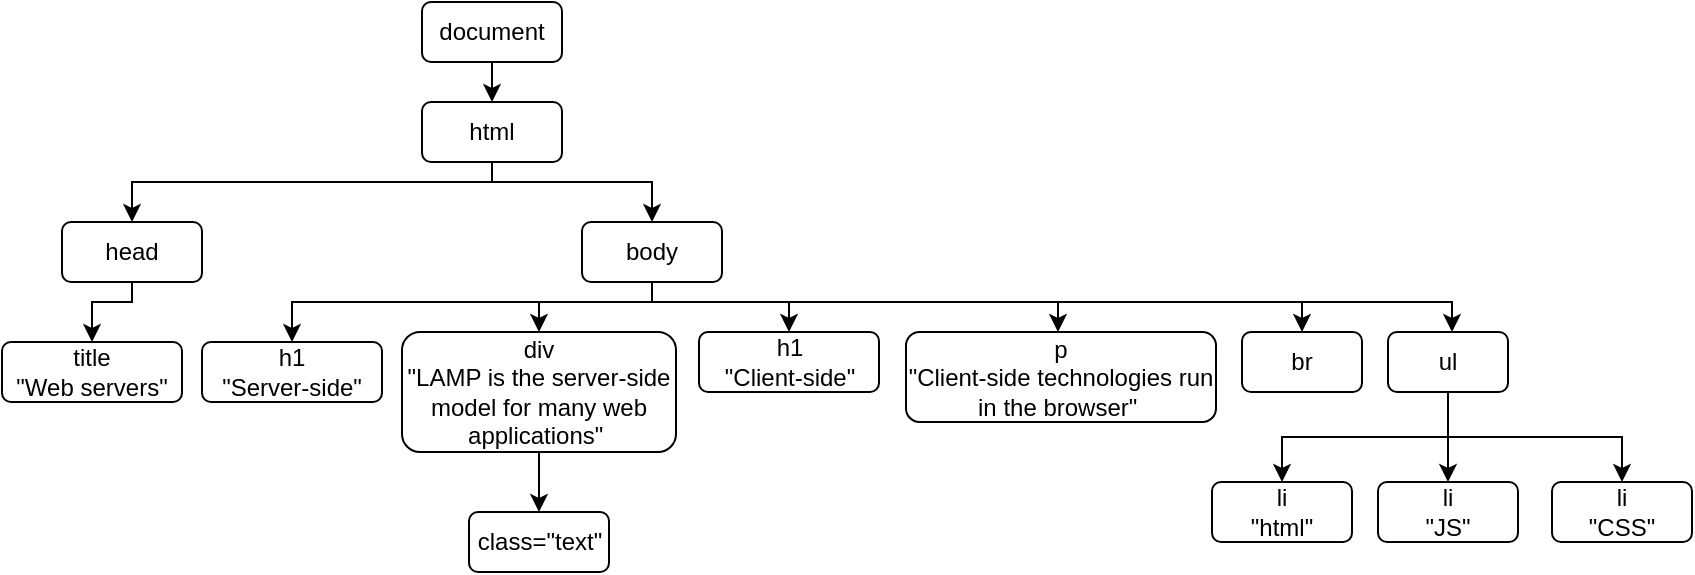 <mxfile version="12.1.3" type="github" pages="1">
  <diagram id="7iYxX20V9NYHFFovucrL" name="Page-1">
    <mxGraphModel dx="522" dy="368" grid="1" gridSize="10" guides="1" tooltips="1" connect="1" arrows="1" fold="1" page="1" pageScale="1" pageWidth="850" pageHeight="1100" math="0" shadow="0">
      <root>
        <mxCell id="0"/>
        <mxCell id="1" parent="0"/>
        <mxCell id="UbelD7YlK1ilenWH16iY-14" style="edgeStyle=orthogonalEdgeStyle;rounded=0;orthogonalLoop=1;jettySize=auto;html=1;exitX=0.5;exitY=1;exitDx=0;exitDy=0;entryX=0.5;entryY=0;entryDx=0;entryDy=0;" edge="1" parent="1" source="UbelD7YlK1ilenWH16iY-1" target="UbelD7YlK1ilenWH16iY-2">
          <mxGeometry relative="1" as="geometry"/>
        </mxCell>
        <mxCell id="UbelD7YlK1ilenWH16iY-1" value="document" style="rounded=1;whiteSpace=wrap;html=1;" vertex="1" parent="1">
          <mxGeometry x="210" y="40" width="70" height="30" as="geometry"/>
        </mxCell>
        <mxCell id="UbelD7YlK1ilenWH16iY-9" style="edgeStyle=orthogonalEdgeStyle;rounded=0;orthogonalLoop=1;jettySize=auto;html=1;exitX=0.5;exitY=1;exitDx=0;exitDy=0;entryX=0.5;entryY=0;entryDx=0;entryDy=0;" edge="1" parent="1" source="UbelD7YlK1ilenWH16iY-2" target="UbelD7YlK1ilenWH16iY-3">
          <mxGeometry relative="1" as="geometry">
            <Array as="points">
              <mxPoint x="245" y="130"/>
              <mxPoint x="65" y="130"/>
            </Array>
          </mxGeometry>
        </mxCell>
        <mxCell id="UbelD7YlK1ilenWH16iY-13" style="edgeStyle=orthogonalEdgeStyle;rounded=0;orthogonalLoop=1;jettySize=auto;html=1;exitX=0.5;exitY=1;exitDx=0;exitDy=0;entryX=0.5;entryY=0;entryDx=0;entryDy=0;" edge="1" parent="1" source="UbelD7YlK1ilenWH16iY-2" target="UbelD7YlK1ilenWH16iY-4">
          <mxGeometry relative="1" as="geometry">
            <Array as="points">
              <mxPoint x="245" y="130"/>
              <mxPoint x="325" y="130"/>
            </Array>
          </mxGeometry>
        </mxCell>
        <mxCell id="UbelD7YlK1ilenWH16iY-2" value="html" style="rounded=1;whiteSpace=wrap;html=1;" vertex="1" parent="1">
          <mxGeometry x="210" y="90" width="70" height="30" as="geometry"/>
        </mxCell>
        <mxCell id="UbelD7YlK1ilenWH16iY-7" style="edgeStyle=orthogonalEdgeStyle;rounded=0;orthogonalLoop=1;jettySize=auto;html=1;exitX=0.5;exitY=1;exitDx=0;exitDy=0;entryX=0.5;entryY=0;entryDx=0;entryDy=0;" edge="1" parent="1" source="UbelD7YlK1ilenWH16iY-3" target="UbelD7YlK1ilenWH16iY-5">
          <mxGeometry relative="1" as="geometry">
            <Array as="points">
              <mxPoint x="65" y="190"/>
              <mxPoint x="45" y="190"/>
            </Array>
          </mxGeometry>
        </mxCell>
        <mxCell id="UbelD7YlK1ilenWH16iY-3" value="head" style="rounded=1;whiteSpace=wrap;html=1;" vertex="1" parent="1">
          <mxGeometry x="30" y="150" width="70" height="30" as="geometry"/>
        </mxCell>
        <mxCell id="UbelD7YlK1ilenWH16iY-17" style="edgeStyle=orthogonalEdgeStyle;rounded=0;orthogonalLoop=1;jettySize=auto;html=1;exitX=0.5;exitY=1;exitDx=0;exitDy=0;entryX=0.5;entryY=0;entryDx=0;entryDy=0;" edge="1" parent="1" source="UbelD7YlK1ilenWH16iY-4" target="UbelD7YlK1ilenWH16iY-6">
          <mxGeometry relative="1" as="geometry">
            <Array as="points">
              <mxPoint x="325" y="190"/>
              <mxPoint x="145" y="190"/>
            </Array>
          </mxGeometry>
        </mxCell>
        <mxCell id="UbelD7YlK1ilenWH16iY-18" style="edgeStyle=orthogonalEdgeStyle;rounded=0;orthogonalLoop=1;jettySize=auto;html=1;exitX=0.5;exitY=1;exitDx=0;exitDy=0;entryX=0.5;entryY=0;entryDx=0;entryDy=0;" edge="1" parent="1" source="UbelD7YlK1ilenWH16iY-4" target="UbelD7YlK1ilenWH16iY-15">
          <mxGeometry relative="1" as="geometry">
            <Array as="points">
              <mxPoint x="325" y="190"/>
              <mxPoint x="394" y="190"/>
            </Array>
          </mxGeometry>
        </mxCell>
        <mxCell id="UbelD7YlK1ilenWH16iY-53" style="edgeStyle=orthogonalEdgeStyle;rounded=0;orthogonalLoop=1;jettySize=auto;html=1;exitX=0.5;exitY=1;exitDx=0;exitDy=0;" edge="1" parent="1" source="UbelD7YlK1ilenWH16iY-4" target="UbelD7YlK1ilenWH16iY-38">
          <mxGeometry relative="1" as="geometry">
            <Array as="points">
              <mxPoint x="325" y="190"/>
              <mxPoint x="528" y="190"/>
            </Array>
          </mxGeometry>
        </mxCell>
        <mxCell id="UbelD7YlK1ilenWH16iY-55" style="edgeStyle=orthogonalEdgeStyle;rounded=0;orthogonalLoop=1;jettySize=auto;html=1;exitX=0.5;exitY=1;exitDx=0;exitDy=0;entryX=0.5;entryY=0;entryDx=0;entryDy=0;" edge="1" parent="1" source="UbelD7YlK1ilenWH16iY-4" target="UbelD7YlK1ilenWH16iY-39">
          <mxGeometry relative="1" as="geometry">
            <Array as="points">
              <mxPoint x="325" y="190"/>
              <mxPoint x="650" y="190"/>
            </Array>
          </mxGeometry>
        </mxCell>
        <mxCell id="UbelD7YlK1ilenWH16iY-56" style="edgeStyle=orthogonalEdgeStyle;rounded=0;orthogonalLoop=1;jettySize=auto;html=1;exitX=0.5;exitY=1;exitDx=0;exitDy=0;" edge="1" parent="1" source="UbelD7YlK1ilenWH16iY-4" target="UbelD7YlK1ilenWH16iY-24">
          <mxGeometry relative="1" as="geometry">
            <Array as="points">
              <mxPoint x="325" y="190"/>
              <mxPoint x="725" y="190"/>
            </Array>
          </mxGeometry>
        </mxCell>
        <mxCell id="UbelD7YlK1ilenWH16iY-57" style="edgeStyle=orthogonalEdgeStyle;rounded=0;orthogonalLoop=1;jettySize=auto;html=1;exitX=0.5;exitY=1;exitDx=0;exitDy=0;entryX=0.5;entryY=0;entryDx=0;entryDy=0;" edge="1" parent="1" source="UbelD7YlK1ilenWH16iY-4" target="UbelD7YlK1ilenWH16iY-19">
          <mxGeometry relative="1" as="geometry">
            <Array as="points">
              <mxPoint x="325" y="190"/>
              <mxPoint x="269" y="190"/>
            </Array>
          </mxGeometry>
        </mxCell>
        <mxCell id="UbelD7YlK1ilenWH16iY-4" value="body" style="rounded=1;whiteSpace=wrap;html=1;" vertex="1" parent="1">
          <mxGeometry x="290" y="150" width="70" height="30" as="geometry"/>
        </mxCell>
        <mxCell id="UbelD7YlK1ilenWH16iY-5" value="title&lt;br&gt;&quot;Web servers&quot;" style="rounded=1;whiteSpace=wrap;html=1;" vertex="1" parent="1">
          <mxGeometry y="210" width="90" height="30" as="geometry"/>
        </mxCell>
        <mxCell id="UbelD7YlK1ilenWH16iY-6" value="h1&lt;br&gt;&quot;Server-side&quot;" style="rounded=1;whiteSpace=wrap;html=1;" vertex="1" parent="1">
          <mxGeometry x="100" y="210" width="90" height="30" as="geometry"/>
        </mxCell>
        <mxCell id="UbelD7YlK1ilenWH16iY-48" style="edgeStyle=orthogonalEdgeStyle;rounded=0;orthogonalLoop=1;jettySize=auto;html=1;exitX=0.5;exitY=1;exitDx=0;exitDy=0;entryX=0.5;entryY=0;entryDx=0;entryDy=0;" edge="1" parent="1" source="UbelD7YlK1ilenWH16iY-19" target="UbelD7YlK1ilenWH16iY-47">
          <mxGeometry relative="1" as="geometry"/>
        </mxCell>
        <mxCell id="UbelD7YlK1ilenWH16iY-19" value="div&lt;br&gt;&quot;LAMP is the server-side model for many web applications&quot;&amp;nbsp;" style="rounded=1;whiteSpace=wrap;html=1;" vertex="1" parent="1">
          <mxGeometry x="200" y="205" width="137" height="60" as="geometry"/>
        </mxCell>
        <mxCell id="UbelD7YlK1ilenWH16iY-15" value="h1&lt;br&gt;&quot;Client-side&quot;" style="rounded=1;whiteSpace=wrap;html=1;" vertex="1" parent="1">
          <mxGeometry x="348.5" y="205" width="90" height="30" as="geometry"/>
        </mxCell>
        <mxCell id="UbelD7YlK1ilenWH16iY-27" style="edgeStyle=orthogonalEdgeStyle;rounded=0;orthogonalLoop=1;jettySize=auto;html=1;exitX=0.5;exitY=1;exitDx=0;exitDy=0;entryX=0.5;entryY=0;entryDx=0;entryDy=0;" edge="1" parent="1" source="UbelD7YlK1ilenWH16iY-24" target="UbelD7YlK1ilenWH16iY-26">
          <mxGeometry relative="1" as="geometry"/>
        </mxCell>
        <mxCell id="UbelD7YlK1ilenWH16iY-30" style="edgeStyle=orthogonalEdgeStyle;rounded=0;orthogonalLoop=1;jettySize=auto;html=1;exitX=0.5;exitY=1;exitDx=0;exitDy=0;entryX=0.5;entryY=0;entryDx=0;entryDy=0;" edge="1" parent="1" source="UbelD7YlK1ilenWH16iY-24" target="UbelD7YlK1ilenWH16iY-28">
          <mxGeometry relative="1" as="geometry"/>
        </mxCell>
        <mxCell id="UbelD7YlK1ilenWH16iY-31" style="edgeStyle=orthogonalEdgeStyle;rounded=0;orthogonalLoop=1;jettySize=auto;html=1;exitX=0.5;exitY=1;exitDx=0;exitDy=0;entryX=0.5;entryY=0;entryDx=0;entryDy=0;" edge="1" parent="1" source="UbelD7YlK1ilenWH16iY-24" target="UbelD7YlK1ilenWH16iY-29">
          <mxGeometry relative="1" as="geometry"/>
        </mxCell>
        <mxCell id="UbelD7YlK1ilenWH16iY-24" value="ul" style="rounded=1;whiteSpace=wrap;html=1;" vertex="1" parent="1">
          <mxGeometry x="693" y="205" width="60" height="30" as="geometry"/>
        </mxCell>
        <mxCell id="UbelD7YlK1ilenWH16iY-26" value="li&lt;br&gt;&quot;html&quot;" style="rounded=1;whiteSpace=wrap;html=1;" vertex="1" parent="1">
          <mxGeometry x="605" y="280" width="70" height="30" as="geometry"/>
        </mxCell>
        <mxCell id="UbelD7YlK1ilenWH16iY-28" value="li&lt;br&gt;&quot;JS&quot;" style="rounded=1;whiteSpace=wrap;html=1;" vertex="1" parent="1">
          <mxGeometry x="688" y="280" width="70" height="30" as="geometry"/>
        </mxCell>
        <mxCell id="UbelD7YlK1ilenWH16iY-29" value="li&lt;br&gt;&quot;CSS&quot;" style="rounded=1;whiteSpace=wrap;html=1;" vertex="1" parent="1">
          <mxGeometry x="775" y="280" width="70" height="30" as="geometry"/>
        </mxCell>
        <mxCell id="UbelD7YlK1ilenWH16iY-38" value="p&lt;br&gt;&quot;Client-side technologies run in the browser&quot;&amp;nbsp;" style="rounded=1;whiteSpace=wrap;html=1;" vertex="1" parent="1">
          <mxGeometry x="452" y="205" width="155" height="45" as="geometry"/>
        </mxCell>
        <mxCell id="UbelD7YlK1ilenWH16iY-39" value="br" style="rounded=1;whiteSpace=wrap;html=1;" vertex="1" parent="1">
          <mxGeometry x="620" y="205" width="60" height="30" as="geometry"/>
        </mxCell>
        <mxCell id="UbelD7YlK1ilenWH16iY-47" value="class=&quot;text&quot;" style="rounded=1;whiteSpace=wrap;html=1;" vertex="1" parent="1">
          <mxGeometry x="233.5" y="295" width="70" height="30" as="geometry"/>
        </mxCell>
      </root>
    </mxGraphModel>
  </diagram>
</mxfile>

